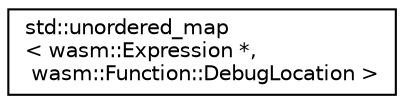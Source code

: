 digraph "Graphical Class Hierarchy"
{
  edge [fontname="Helvetica",fontsize="10",labelfontname="Helvetica",labelfontsize="10"];
  node [fontname="Helvetica",fontsize="10",shape=record];
  rankdir="LR";
  Node0 [label="std::unordered_map\l\< wasm::Expression *,\l wasm::Function::DebugLocation \>",height=0.2,width=0.4,color="black", fillcolor="white", style="filled",URL="$classstd_1_1unordered__map.html"];
}
